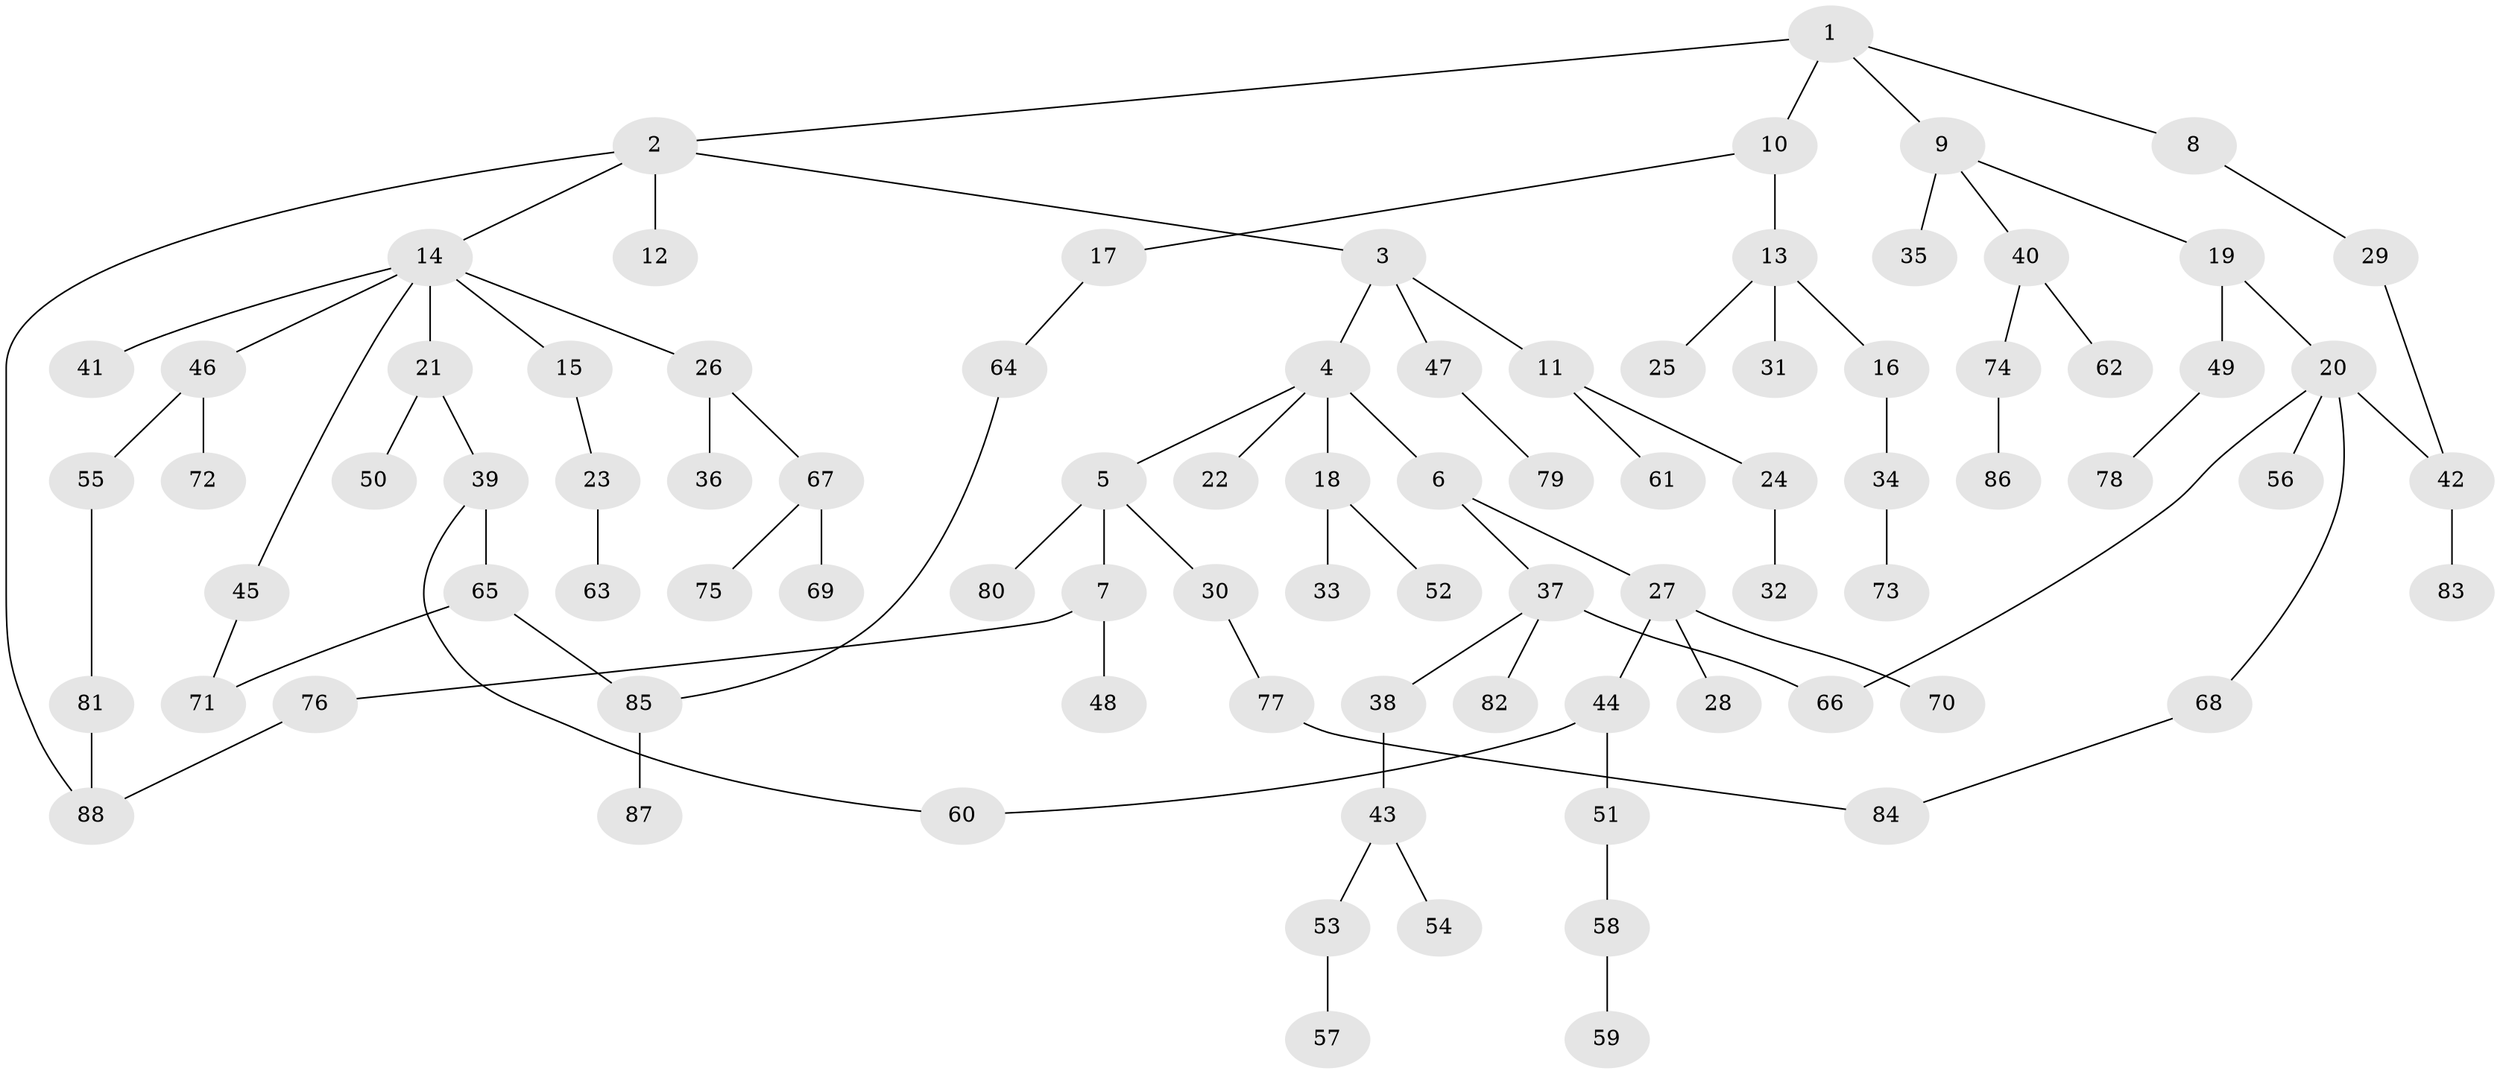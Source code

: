 // coarse degree distribution, {6: 0.01818181818181818, 4: 0.10909090909090909, 5: 0.03636363636363636, 2: 0.3090909090909091, 3: 0.12727272727272726, 8: 0.01818181818181818, 1: 0.38181818181818183}
// Generated by graph-tools (version 1.1) at 2025/23/03/03/25 07:23:31]
// undirected, 88 vertices, 95 edges
graph export_dot {
graph [start="1"]
  node [color=gray90,style=filled];
  1;
  2;
  3;
  4;
  5;
  6;
  7;
  8;
  9;
  10;
  11;
  12;
  13;
  14;
  15;
  16;
  17;
  18;
  19;
  20;
  21;
  22;
  23;
  24;
  25;
  26;
  27;
  28;
  29;
  30;
  31;
  32;
  33;
  34;
  35;
  36;
  37;
  38;
  39;
  40;
  41;
  42;
  43;
  44;
  45;
  46;
  47;
  48;
  49;
  50;
  51;
  52;
  53;
  54;
  55;
  56;
  57;
  58;
  59;
  60;
  61;
  62;
  63;
  64;
  65;
  66;
  67;
  68;
  69;
  70;
  71;
  72;
  73;
  74;
  75;
  76;
  77;
  78;
  79;
  80;
  81;
  82;
  83;
  84;
  85;
  86;
  87;
  88;
  1 -- 2;
  1 -- 8;
  1 -- 9;
  1 -- 10;
  2 -- 3;
  2 -- 12;
  2 -- 14;
  2 -- 88;
  3 -- 4;
  3 -- 11;
  3 -- 47;
  4 -- 5;
  4 -- 6;
  4 -- 18;
  4 -- 22;
  5 -- 7;
  5 -- 30;
  5 -- 80;
  6 -- 27;
  6 -- 37;
  7 -- 48;
  7 -- 76;
  8 -- 29;
  9 -- 19;
  9 -- 35;
  9 -- 40;
  10 -- 13;
  10 -- 17;
  11 -- 24;
  11 -- 61;
  13 -- 16;
  13 -- 25;
  13 -- 31;
  14 -- 15;
  14 -- 21;
  14 -- 26;
  14 -- 41;
  14 -- 45;
  14 -- 46;
  15 -- 23;
  16 -- 34;
  17 -- 64;
  18 -- 33;
  18 -- 52;
  19 -- 20;
  19 -- 49;
  20 -- 56;
  20 -- 68;
  20 -- 42;
  20 -- 66;
  21 -- 39;
  21 -- 50;
  23 -- 63;
  24 -- 32;
  26 -- 36;
  26 -- 67;
  27 -- 28;
  27 -- 44;
  27 -- 70;
  29 -- 42;
  30 -- 77;
  34 -- 73;
  37 -- 38;
  37 -- 66;
  37 -- 82;
  38 -- 43;
  39 -- 60;
  39 -- 65;
  40 -- 62;
  40 -- 74;
  42 -- 83;
  43 -- 53;
  43 -- 54;
  44 -- 51;
  44 -- 60;
  45 -- 71;
  46 -- 55;
  46 -- 72;
  47 -- 79;
  49 -- 78;
  51 -- 58;
  53 -- 57;
  55 -- 81;
  58 -- 59;
  64 -- 85;
  65 -- 85;
  65 -- 71;
  67 -- 69;
  67 -- 75;
  68 -- 84;
  74 -- 86;
  76 -- 88;
  77 -- 84;
  81 -- 88;
  85 -- 87;
}
